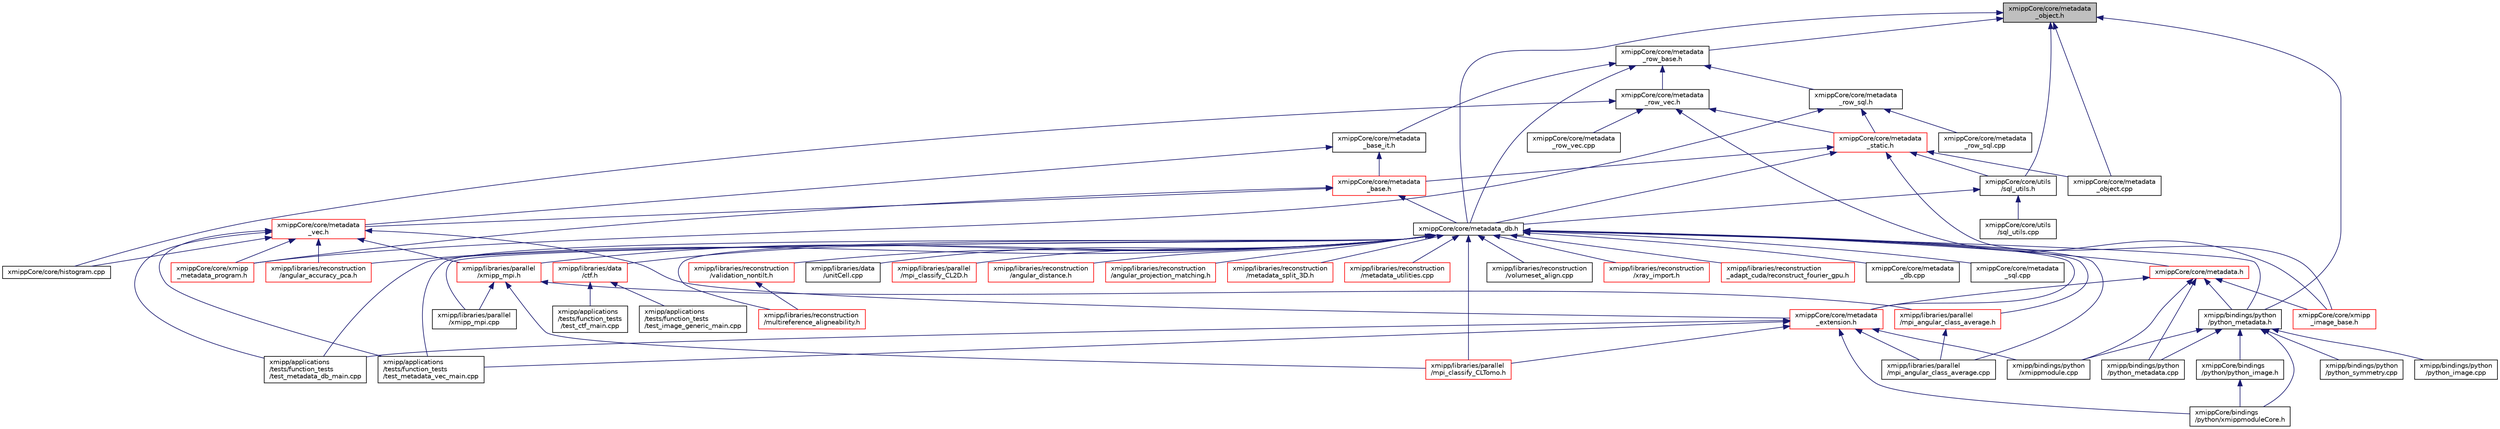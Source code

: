digraph "xmippCore/core/metadata_object.h"
{
  edge [fontname="Helvetica",fontsize="10",labelfontname="Helvetica",labelfontsize="10"];
  node [fontname="Helvetica",fontsize="10",shape=record];
  Node7 [label="xmippCore/core/metadata\l_object.h",height=0.2,width=0.4,color="black", fillcolor="grey75", style="filled", fontcolor="black"];
  Node7 -> Node8 [dir="back",color="midnightblue",fontsize="10",style="solid",fontname="Helvetica"];
  Node8 [label="xmipp/bindings/python\l/python_metadata.h",height=0.2,width=0.4,color="black", fillcolor="white", style="filled",URL="$python__metadata_8h.html"];
  Node8 -> Node9 [dir="back",color="midnightblue",fontsize="10",style="solid",fontname="Helvetica"];
  Node9 [label="xmipp/bindings/python\l/python_image.cpp",height=0.2,width=0.4,color="black", fillcolor="white", style="filled",URL="$python__image_8cpp.html"];
  Node8 -> Node10 [dir="back",color="midnightblue",fontsize="10",style="solid",fontname="Helvetica"];
  Node10 [label="xmipp/bindings/python\l/python_metadata.cpp",height=0.2,width=0.4,color="black", fillcolor="white", style="filled",URL="$python__metadata_8cpp.html"];
  Node8 -> Node11 [dir="back",color="midnightblue",fontsize="10",style="solid",fontname="Helvetica"];
  Node11 [label="xmipp/bindings/python\l/python_symmetry.cpp",height=0.2,width=0.4,color="black", fillcolor="white", style="filled",URL="$python__symmetry_8cpp.html"];
  Node8 -> Node12 [dir="back",color="midnightblue",fontsize="10",style="solid",fontname="Helvetica"];
  Node12 [label="xmipp/bindings/python\l/xmippmodule.cpp",height=0.2,width=0.4,color="black", fillcolor="white", style="filled",URL="$xmippmodule_8cpp.html"];
  Node8 -> Node13 [dir="back",color="midnightblue",fontsize="10",style="solid",fontname="Helvetica"];
  Node13 [label="xmippCore/bindings\l/python/python_image.h",height=0.2,width=0.4,color="black", fillcolor="white", style="filled",URL="$ore_2bindings_2python_2python__image_8h.html"];
  Node13 -> Node14 [dir="back",color="midnightblue",fontsize="10",style="solid",fontname="Helvetica"];
  Node14 [label="xmippCore/bindings\l/python/xmippmoduleCore.h",height=0.2,width=0.4,color="black", fillcolor="white", style="filled",URL="$xmippmoduleCore_8h.html"];
  Node8 -> Node14 [dir="back",color="midnightblue",fontsize="10",style="solid",fontname="Helvetica"];
  Node7 -> Node15 [dir="back",color="midnightblue",fontsize="10",style="solid",fontname="Helvetica"];
  Node15 [label="xmippCore/core/metadata\l_row_base.h",height=0.2,width=0.4,color="black", fillcolor="white", style="filled",URL="$metadata__row__base_8h.html"];
  Node15 -> Node16 [dir="back",color="midnightblue",fontsize="10",style="solid",fontname="Helvetica"];
  Node16 [label="xmippCore/core/metadata\l_row_vec.h",height=0.2,width=0.4,color="black", fillcolor="white", style="filled",URL="$metadata__row__vec_8h.html"];
  Node16 -> Node17 [dir="back",color="midnightblue",fontsize="10",style="solid",fontname="Helvetica"];
  Node17 [label="xmippCore/core/xmipp\l_image_base.h",height=0.2,width=0.4,color="red", fillcolor="white", style="filled",URL="$xmipp__image__base_8h.html"];
  Node16 -> Node624 [dir="back",color="midnightblue",fontsize="10",style="solid",fontname="Helvetica"];
  Node624 [label="xmippCore/core/metadata\l_static.h",height=0.2,width=0.4,color="red", fillcolor="white", style="filled",URL="$metadata__static_8h.html"];
  Node624 -> Node17 [dir="back",color="midnightblue",fontsize="10",style="solid",fontname="Helvetica"];
  Node624 -> Node625 [dir="back",color="midnightblue",fontsize="10",style="solid",fontname="Helvetica"];
  Node625 [label="xmippCore/core/metadata\l_base.h",height=0.2,width=0.4,color="red", fillcolor="white", style="filled",URL="$metadata__base_8h.html"];
  Node625 -> Node626 [dir="back",color="midnightblue",fontsize="10",style="solid",fontname="Helvetica"];
  Node626 [label="xmippCore/core/metadata_db.h",height=0.2,width=0.4,color="black", fillcolor="white", style="filled",URL="$metadata__db_8h.html"];
  Node626 -> Node560 [dir="back",color="midnightblue",fontsize="10",style="solid",fontname="Helvetica"];
  Node560 [label="xmipp/applications\l/tests/function_tests\l/test_metadata_db_main.cpp",height=0.2,width=0.4,color="black", fillcolor="white", style="filled",URL="$test__metadata__db__main_8cpp.html"];
  Node626 -> Node561 [dir="back",color="midnightblue",fontsize="10",style="solid",fontname="Helvetica"];
  Node561 [label="xmipp/applications\l/tests/function_tests\l/test_metadata_vec_main.cpp",height=0.2,width=0.4,color="black", fillcolor="white", style="filled",URL="$test__metadata__vec__main_8cpp.html"];
  Node626 -> Node8 [dir="back",color="midnightblue",fontsize="10",style="solid",fontname="Helvetica"];
  Node626 -> Node627 [dir="back",color="midnightblue",fontsize="10",style="solid",fontname="Helvetica"];
  Node627 [label="xmipp/libraries/data\l/ctf.h",height=0.2,width=0.4,color="red", fillcolor="white", style="filled",URL="$ctf_8h.html"];
  Node627 -> Node32 [dir="back",color="midnightblue",fontsize="10",style="solid",fontname="Helvetica"];
  Node32 [label="xmipp/applications\l/tests/function_tests\l/test_ctf_main.cpp",height=0.2,width=0.4,color="black", fillcolor="white", style="filled",URL="$test__ctf__main_8cpp.html"];
  Node627 -> Node37 [dir="back",color="midnightblue",fontsize="10",style="solid",fontname="Helvetica"];
  Node37 [label="xmipp/applications\l/tests/function_tests\l/test_image_generic_main.cpp",height=0.2,width=0.4,color="black", fillcolor="white", style="filled",URL="$test__image__generic__main_8cpp.html"];
  Node626 -> Node421 [dir="back",color="midnightblue",fontsize="10",style="solid",fontname="Helvetica"];
  Node421 [label="xmipp/libraries/data\l/unitCell.cpp",height=0.2,width=0.4,color="black", fillcolor="white", style="filled",URL="$unitCell_8cpp.html"];
  Node626 -> Node435 [dir="back",color="midnightblue",fontsize="10",style="solid",fontname="Helvetica"];
  Node435 [label="xmipp/libraries/parallel\l/mpi_angular_class_average.h",height=0.2,width=0.4,color="red", fillcolor="white", style="filled",URL="$mpi__angular__class__average_8h.html"];
  Node435 -> Node437 [dir="back",color="midnightblue",fontsize="10",style="solid",fontname="Helvetica"];
  Node437 [label="xmipp/libraries/parallel\l/mpi_angular_class_average.cpp",height=0.2,width=0.4,color="black", fillcolor="white", style="filled",URL="$mpi__angular__class__average_8cpp.html"];
  Node626 -> Node437 [dir="back",color="midnightblue",fontsize="10",style="solid",fontname="Helvetica"];
  Node626 -> Node631 [dir="back",color="midnightblue",fontsize="10",style="solid",fontname="Helvetica"];
  Node631 [label="xmipp/libraries/parallel\l/mpi_classify_CL2D.h",height=0.2,width=0.4,color="red", fillcolor="white", style="filled",URL="$mpi__classify__CL2D_8h.html"];
  Node626 -> Node633 [dir="back",color="midnightblue",fontsize="10",style="solid",fontname="Helvetica"];
  Node633 [label="xmipp/libraries/parallel\l/xmipp_mpi.h",height=0.2,width=0.4,color="red", fillcolor="white", style="filled",URL="$xmipp__mpi_8h.html"];
  Node633 -> Node435 [dir="back",color="midnightblue",fontsize="10",style="solid",fontname="Helvetica"];
  Node633 -> Node98 [dir="back",color="midnightblue",fontsize="10",style="solid",fontname="Helvetica"];
  Node98 [label="xmipp/libraries/parallel\l/mpi_classify_CLTomo.h",height=0.2,width=0.4,color="red", fillcolor="white", style="filled",URL="$mpi__classify__CLTomo_8h.html"];
  Node633 -> Node656 [dir="back",color="midnightblue",fontsize="10",style="solid",fontname="Helvetica"];
  Node656 [label="xmipp/libraries/parallel\l/xmipp_mpi.cpp",height=0.2,width=0.4,color="black", fillcolor="white", style="filled",URL="$xmipp__mpi_8cpp.html"];
  Node626 -> Node98 [dir="back",color="midnightblue",fontsize="10",style="solid",fontname="Helvetica"];
  Node626 -> Node656 [dir="back",color="midnightblue",fontsize="10",style="solid",fontname="Helvetica"];
  Node626 -> Node444 [dir="back",color="midnightblue",fontsize="10",style="solid",fontname="Helvetica"];
  Node444 [label="xmipp/libraries/reconstruction\l/angular_accuracy_pca.h",height=0.2,width=0.4,color="red", fillcolor="white", style="filled",URL="$angular__accuracy__pca_8h.html"];
  Node626 -> Node657 [dir="back",color="midnightblue",fontsize="10",style="solid",fontname="Helvetica"];
  Node657 [label="xmipp/libraries/reconstruction\l/angular_distance.h",height=0.2,width=0.4,color="red", fillcolor="white", style="filled",URL="$angular__distance_8h.html"];
  Node626 -> Node662 [dir="back",color="midnightblue",fontsize="10",style="solid",fontname="Helvetica"];
  Node662 [label="xmipp/libraries/reconstruction\l/angular_projection_matching.h",height=0.2,width=0.4,color="red", fillcolor="white", style="filled",URL="$angular__projection__matching_8h.html"];
  Node626 -> Node664 [dir="back",color="midnightblue",fontsize="10",style="solid",fontname="Helvetica"];
  Node664 [label="xmipp/libraries/reconstruction\l/metadata_split_3D.h",height=0.2,width=0.4,color="red", fillcolor="white", style="filled",URL="$metadata__split__3D_8h.html"];
  Node626 -> Node666 [dir="back",color="midnightblue",fontsize="10",style="solid",fontname="Helvetica"];
  Node666 [label="xmipp/libraries/reconstruction\l/metadata_utilities.cpp",height=0.2,width=0.4,color="red", fillcolor="white", style="filled",URL="$metadata__utilities_8cpp.html"];
  Node626 -> Node668 [dir="back",color="midnightblue",fontsize="10",style="solid",fontname="Helvetica"];
  Node668 [label="xmipp/libraries/reconstruction\l/validation_nontilt.h",height=0.2,width=0.4,color="red", fillcolor="white", style="filled",URL="$validation__nontilt_8h.html"];
  Node668 -> Node171 [dir="back",color="midnightblue",fontsize="10",style="solid",fontname="Helvetica"];
  Node171 [label="xmipp/libraries/reconstruction\l/multireference_aligneability.h",height=0.2,width=0.4,color="red", fillcolor="white", style="filled",URL="$multireference__aligneability_8h.html"];
  Node626 -> Node171 [dir="back",color="midnightblue",fontsize="10",style="solid",fontname="Helvetica"];
  Node626 -> Node671 [dir="back",color="midnightblue",fontsize="10",style="solid",fontname="Helvetica"];
  Node671 [label="xmipp/libraries/reconstruction\l/volumeset_align.cpp",height=0.2,width=0.4,color="black", fillcolor="white", style="filled",URL="$volumeset__align_8cpp.html"];
  Node626 -> Node553 [dir="back",color="midnightblue",fontsize="10",style="solid",fontname="Helvetica"];
  Node553 [label="xmipp/libraries/reconstruction\l/xray_import.h",height=0.2,width=0.4,color="red", fillcolor="white", style="filled",URL="$xray__import_8h.html"];
  Node626 -> Node242 [dir="back",color="midnightblue",fontsize="10",style="solid",fontname="Helvetica"];
  Node242 [label="xmipp/libraries/reconstruction\l_adapt_cuda/reconstruct_fourier_gpu.h",height=0.2,width=0.4,color="red", fillcolor="white", style="filled",URL="$reconstruct__fourier__gpu_8h.html"];
  Node626 -> Node672 [dir="back",color="midnightblue",fontsize="10",style="solid",fontname="Helvetica"];
  Node672 [label="xmippCore/core/metadata.h",height=0.2,width=0.4,color="red", fillcolor="white", style="filled",URL="$metadata_8h.html"];
  Node672 -> Node8 [dir="back",color="midnightblue",fontsize="10",style="solid",fontname="Helvetica"];
  Node672 -> Node10 [dir="back",color="midnightblue",fontsize="10",style="solid",fontname="Helvetica"];
  Node672 -> Node12 [dir="back",color="midnightblue",fontsize="10",style="solid",fontname="Helvetica"];
  Node672 -> Node17 [dir="back",color="midnightblue",fontsize="10",style="solid",fontname="Helvetica"];
  Node672 -> Node559 [dir="back",color="midnightblue",fontsize="10",style="solid",fontname="Helvetica"];
  Node559 [label="xmippCore/core/metadata\l_extension.h",height=0.2,width=0.4,color="red", fillcolor="white", style="filled",URL="$metadata__extension_8h.html"];
  Node559 -> Node560 [dir="back",color="midnightblue",fontsize="10",style="solid",fontname="Helvetica"];
  Node559 -> Node561 [dir="back",color="midnightblue",fontsize="10",style="solid",fontname="Helvetica"];
  Node559 -> Node12 [dir="back",color="midnightblue",fontsize="10",style="solid",fontname="Helvetica"];
  Node559 -> Node437 [dir="back",color="midnightblue",fontsize="10",style="solid",fontname="Helvetica"];
  Node559 -> Node98 [dir="back",color="midnightblue",fontsize="10",style="solid",fontname="Helvetica"];
  Node559 -> Node14 [dir="back",color="midnightblue",fontsize="10",style="solid",fontname="Helvetica"];
  Node626 -> Node559 [dir="back",color="midnightblue",fontsize="10",style="solid",fontname="Helvetica"];
  Node626 -> Node586 [dir="back",color="midnightblue",fontsize="10",style="solid",fontname="Helvetica"];
  Node586 [label="xmippCore/core/metadata\l_db.cpp",height=0.2,width=0.4,color="black", fillcolor="white", style="filled",URL="$metadata__db_8cpp.html"];
  Node626 -> Node704 [dir="back",color="midnightblue",fontsize="10",style="solid",fontname="Helvetica"];
  Node704 [label="xmippCore/core/metadata\l_sql.cpp",height=0.2,width=0.4,color="black", fillcolor="white", style="filled",URL="$metadata__sql_8cpp.html"];
  Node625 -> Node705 [dir="back",color="midnightblue",fontsize="10",style="solid",fontname="Helvetica"];
  Node705 [label="xmippCore/core/metadata\l_vec.h",height=0.2,width=0.4,color="red", fillcolor="white", style="filled",URL="$metadata__vec_8h.html"];
  Node705 -> Node560 [dir="back",color="midnightblue",fontsize="10",style="solid",fontname="Helvetica"];
  Node705 -> Node561 [dir="back",color="midnightblue",fontsize="10",style="solid",fontname="Helvetica"];
  Node705 -> Node633 [dir="back",color="midnightblue",fontsize="10",style="solid",fontname="Helvetica"];
  Node705 -> Node444 [dir="back",color="midnightblue",fontsize="10",style="solid",fontname="Helvetica"];
  Node705 -> Node559 [dir="back",color="midnightblue",fontsize="10",style="solid",fontname="Helvetica"];
  Node705 -> Node737 [dir="back",color="midnightblue",fontsize="10",style="solid",fontname="Helvetica"];
  Node737 [label="xmippCore/core/histogram.cpp",height=0.2,width=0.4,color="black", fillcolor="white", style="filled",URL="$histogram_8cpp.html"];
  Node705 -> Node738 [dir="back",color="midnightblue",fontsize="10",style="solid",fontname="Helvetica"];
  Node738 [label="xmippCore/core/xmipp\l_metadata_program.h",height=0.2,width=0.4,color="red", fillcolor="white", style="filled",URL="$xmipp__metadata__program_8h.html"];
  Node625 -> Node738 [dir="back",color="midnightblue",fontsize="10",style="solid",fontname="Helvetica"];
  Node624 -> Node626 [dir="back",color="midnightblue",fontsize="10",style="solid",fontname="Helvetica"];
  Node624 -> Node757 [dir="back",color="midnightblue",fontsize="10",style="solid",fontname="Helvetica"];
  Node757 [label="xmippCore/core/utils\l/sql_utils.h",height=0.2,width=0.4,color="black", fillcolor="white", style="filled",URL="$sql__utils_8h.html"];
  Node757 -> Node626 [dir="back",color="midnightblue",fontsize="10",style="solid",fontname="Helvetica"];
  Node757 -> Node758 [dir="back",color="midnightblue",fontsize="10",style="solid",fontname="Helvetica"];
  Node758 [label="xmippCore/core/utils\l/sql_utils.cpp",height=0.2,width=0.4,color="black", fillcolor="white", style="filled",URL="$sql__utils_8cpp.html"];
  Node624 -> Node759 [dir="back",color="midnightblue",fontsize="10",style="solid",fontname="Helvetica"];
  Node759 [label="xmippCore/core/metadata\l_object.cpp",height=0.2,width=0.4,color="black", fillcolor="white", style="filled",URL="$metadata__object_8cpp.html"];
  Node16 -> Node737 [dir="back",color="midnightblue",fontsize="10",style="solid",fontname="Helvetica"];
  Node16 -> Node764 [dir="back",color="midnightblue",fontsize="10",style="solid",fontname="Helvetica"];
  Node764 [label="xmippCore/core/metadata\l_row_vec.cpp",height=0.2,width=0.4,color="black", fillcolor="white", style="filled",URL="$metadata__row__vec_8cpp.html"];
  Node15 -> Node765 [dir="back",color="midnightblue",fontsize="10",style="solid",fontname="Helvetica"];
  Node765 [label="xmippCore/core/metadata\l_row_sql.h",height=0.2,width=0.4,color="black", fillcolor="white", style="filled",URL="$metadata__row__sql_8h.html"];
  Node765 -> Node624 [dir="back",color="midnightblue",fontsize="10",style="solid",fontname="Helvetica"];
  Node765 -> Node766 [dir="back",color="midnightblue",fontsize="10",style="solid",fontname="Helvetica"];
  Node766 [label="xmippCore/core/metadata\l_row_sql.cpp",height=0.2,width=0.4,color="black", fillcolor="white", style="filled",URL="$metadata__row__sql_8cpp.html"];
  Node765 -> Node738 [dir="back",color="midnightblue",fontsize="10",style="solid",fontname="Helvetica"];
  Node15 -> Node767 [dir="back",color="midnightblue",fontsize="10",style="solid",fontname="Helvetica"];
  Node767 [label="xmippCore/core/metadata\l_base_it.h",height=0.2,width=0.4,color="black", fillcolor="white", style="filled",URL="$metadata__base__it_8h.html"];
  Node767 -> Node625 [dir="back",color="midnightblue",fontsize="10",style="solid",fontname="Helvetica"];
  Node767 -> Node705 [dir="back",color="midnightblue",fontsize="10",style="solid",fontname="Helvetica"];
  Node15 -> Node626 [dir="back",color="midnightblue",fontsize="10",style="solid",fontname="Helvetica"];
  Node7 -> Node626 [dir="back",color="midnightblue",fontsize="10",style="solid",fontname="Helvetica"];
  Node7 -> Node757 [dir="back",color="midnightblue",fontsize="10",style="solid",fontname="Helvetica"];
  Node7 -> Node759 [dir="back",color="midnightblue",fontsize="10",style="solid",fontname="Helvetica"];
}
